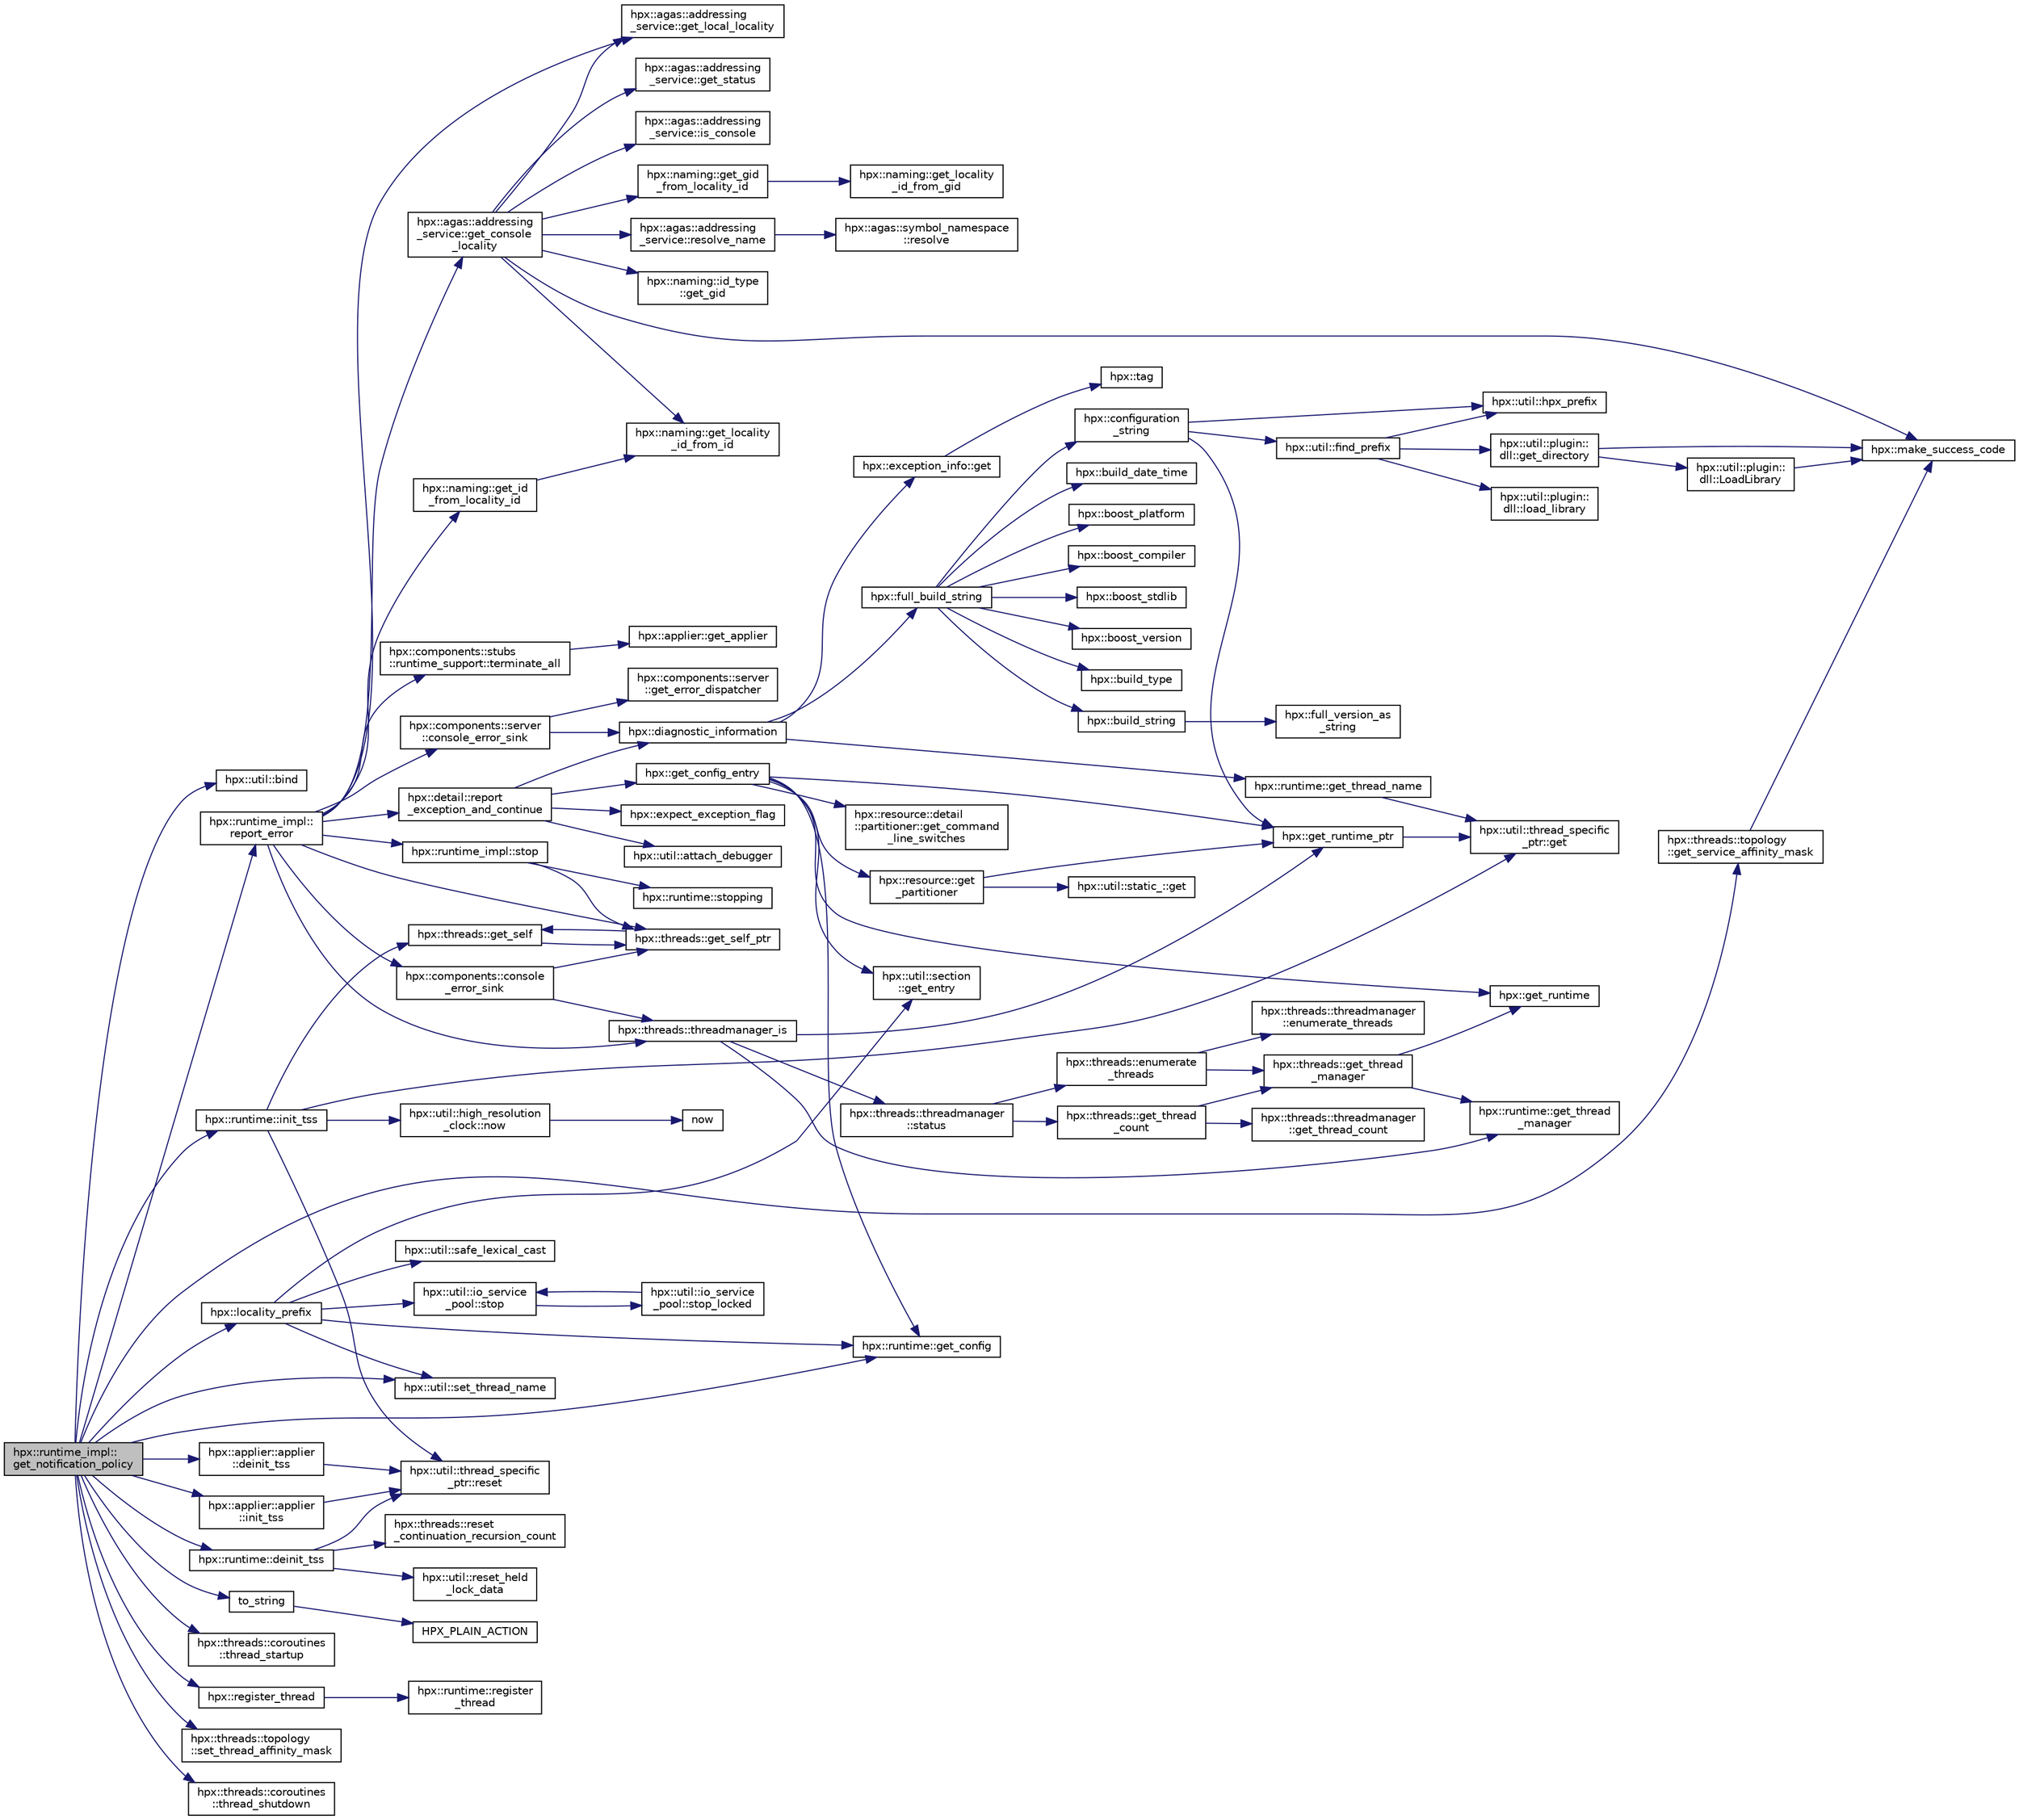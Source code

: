 digraph "hpx::runtime_impl::get_notification_policy"
{
  edge [fontname="Helvetica",fontsize="10",labelfontname="Helvetica",labelfontsize="10"];
  node [fontname="Helvetica",fontsize="10",shape=record];
  rankdir="LR";
  Node467 [label="hpx::runtime_impl::\lget_notification_policy",height=0.2,width=0.4,color="black", fillcolor="grey75", style="filled", fontcolor="black"];
  Node467 -> Node468 [color="midnightblue",fontsize="10",style="solid",fontname="Helvetica"];
  Node468 [label="hpx::util::bind",height=0.2,width=0.4,color="black", fillcolor="white", style="filled",URL="$df/dad/namespacehpx_1_1util.html#ad844caedf82a0173d6909d910c3e48c6"];
  Node467 -> Node469 [color="midnightblue",fontsize="10",style="solid",fontname="Helvetica"];
  Node469 [label="hpx::runtime::init_tss",height=0.2,width=0.4,color="black", fillcolor="white", style="filled",URL="$d0/d7b/classhpx_1_1runtime.html#a8aa04153394a34e9f75cf0a07a05ad27"];
  Node469 -> Node470 [color="midnightblue",fontsize="10",style="solid",fontname="Helvetica"];
  Node470 [label="hpx::threads::get_self",height=0.2,width=0.4,color="black", fillcolor="white", style="filled",URL="$d7/d28/namespacehpx_1_1threads.html#a07daf4d6d29233f20d66d41ab7b5b8e8"];
  Node470 -> Node471 [color="midnightblue",fontsize="10",style="solid",fontname="Helvetica"];
  Node471 [label="hpx::threads::get_self_ptr",height=0.2,width=0.4,color="black", fillcolor="white", style="filled",URL="$d7/d28/namespacehpx_1_1threads.html#a22877ae347ad884cde3a51397dad6c53"];
  Node471 -> Node470 [color="midnightblue",fontsize="10",style="solid",fontname="Helvetica"];
  Node469 -> Node472 [color="midnightblue",fontsize="10",style="solid",fontname="Helvetica"];
  Node472 [label="hpx::util::thread_specific\l_ptr::reset",height=0.2,width=0.4,color="black", fillcolor="white", style="filled",URL="$d4/d4c/structhpx_1_1util_1_1thread__specific__ptr.html#a39c7045b96ffecd7220745a72a89ea6e"];
  Node469 -> Node473 [color="midnightblue",fontsize="10",style="solid",fontname="Helvetica"];
  Node473 [label="hpx::util::thread_specific\l_ptr::get",height=0.2,width=0.4,color="black", fillcolor="white", style="filled",URL="$d4/d4c/structhpx_1_1util_1_1thread__specific__ptr.html#a3b27d8520710478aa41d1f74206bdba9"];
  Node469 -> Node474 [color="midnightblue",fontsize="10",style="solid",fontname="Helvetica"];
  Node474 [label="hpx::util::high_resolution\l_clock::now",height=0.2,width=0.4,color="black", fillcolor="white", style="filled",URL="$dd/d16/structhpx_1_1util_1_1high__resolution__clock.html#aaf1ff59c3ef8d3b70696fadb0a55842c"];
  Node474 -> Node475 [color="midnightblue",fontsize="10",style="solid",fontname="Helvetica"];
  Node475 [label="now",height=0.2,width=0.4,color="black", fillcolor="white", style="filled",URL="$de/db3/1d__stencil__1__omp_8cpp.html#a89e9667753dccfac455bd37a7a3a7b16"];
  Node467 -> Node476 [color="midnightblue",fontsize="10",style="solid",fontname="Helvetica"];
  Node476 [label="hpx::runtime_impl::\lreport_error",height=0.2,width=0.4,color="black", fillcolor="white", style="filled",URL="$dc/d80/classhpx_1_1runtime__impl.html#aabdaeb29966bd884e97f5fbca0ecae3d",tooltip="Report a non-recoverable error to the runtime system. "];
  Node476 -> Node471 [color="midnightblue",fontsize="10",style="solid",fontname="Helvetica"];
  Node476 -> Node477 [color="midnightblue",fontsize="10",style="solid",fontname="Helvetica"];
  Node477 [label="hpx::threads::threadmanager_is",height=0.2,width=0.4,color="black", fillcolor="white", style="filled",URL="$d7/d28/namespacehpx_1_1threads.html#a79ebd37a6bd090d20a14cc85df4b6f73"];
  Node477 -> Node478 [color="midnightblue",fontsize="10",style="solid",fontname="Helvetica"];
  Node478 [label="hpx::get_runtime_ptr",height=0.2,width=0.4,color="black", fillcolor="white", style="filled",URL="$d8/d83/namespacehpx.html#af29daf2bb3e01b4d6495a1742b6cce64"];
  Node478 -> Node473 [color="midnightblue",fontsize="10",style="solid",fontname="Helvetica"];
  Node477 -> Node479 [color="midnightblue",fontsize="10",style="solid",fontname="Helvetica"];
  Node479 [label="hpx::runtime::get_thread\l_manager",height=0.2,width=0.4,color="black", fillcolor="white", style="filled",URL="$d0/d7b/classhpx_1_1runtime.html#a865b12d57fcd44a8d3dda3e35414f563"];
  Node477 -> Node480 [color="midnightblue",fontsize="10",style="solid",fontname="Helvetica"];
  Node480 [label="hpx::threads::threadmanager\l::status",height=0.2,width=0.4,color="black", fillcolor="white", style="filled",URL="$d5/daa/classhpx_1_1threads_1_1threadmanager.html#ad356526186c9d3ebfd1677bea135141c",tooltip="Return whether the thread manager is still running This returns the \"minimal state\", i.e. the state of the least advanced thread pool. "];
  Node480 -> Node481 [color="midnightblue",fontsize="10",style="solid",fontname="Helvetica"];
  Node481 [label="hpx::threads::get_thread\l_count",height=0.2,width=0.4,color="black", fillcolor="white", style="filled",URL="$d7/d28/namespacehpx_1_1threads.html#ae2b675b9517381442c7201c041033680"];
  Node481 -> Node482 [color="midnightblue",fontsize="10",style="solid",fontname="Helvetica"];
  Node482 [label="hpx::threads::get_thread\l_manager",height=0.2,width=0.4,color="black", fillcolor="white", style="filled",URL="$d7/d28/namespacehpx_1_1threads.html#a076973c3a53beadde7d967e22c4f6cce"];
  Node482 -> Node483 [color="midnightblue",fontsize="10",style="solid",fontname="Helvetica"];
  Node483 [label="hpx::get_runtime",height=0.2,width=0.4,color="black", fillcolor="white", style="filled",URL="$d8/d83/namespacehpx.html#aef902cc6c7dd3b9fbadf34d1e850a070"];
  Node482 -> Node479 [color="midnightblue",fontsize="10",style="solid",fontname="Helvetica"];
  Node481 -> Node484 [color="midnightblue",fontsize="10",style="solid",fontname="Helvetica"];
  Node484 [label="hpx::threads::threadmanager\l::get_thread_count",height=0.2,width=0.4,color="black", fillcolor="white", style="filled",URL="$d5/daa/classhpx_1_1threads_1_1threadmanager.html#a99c0004e6ed0e91a033720b7f52ab5b8",tooltip="return the number of HPX-threads with the given state "];
  Node480 -> Node485 [color="midnightblue",fontsize="10",style="solid",fontname="Helvetica"];
  Node485 [label="hpx::threads::enumerate\l_threads",height=0.2,width=0.4,color="black", fillcolor="white", style="filled",URL="$d7/d28/namespacehpx_1_1threads.html#a5dd2cea272f81a19d4f61470851a29cf"];
  Node485 -> Node482 [color="midnightblue",fontsize="10",style="solid",fontname="Helvetica"];
  Node485 -> Node486 [color="midnightblue",fontsize="10",style="solid",fontname="Helvetica"];
  Node486 [label="hpx::threads::threadmanager\l::enumerate_threads",height=0.2,width=0.4,color="black", fillcolor="white", style="filled",URL="$d5/daa/classhpx_1_1threads_1_1threadmanager.html#a8cdd7f11e2411b7943e10fb628aab40a"];
  Node476 -> Node487 [color="midnightblue",fontsize="10",style="solid",fontname="Helvetica"];
  Node487 [label="hpx::detail::report\l_exception_and_continue",height=0.2,width=0.4,color="black", fillcolor="white", style="filled",URL="$d5/dbe/namespacehpx_1_1detail.html#a4583e4f931e3f1cbdfaf65d36a6bbde3"];
  Node487 -> Node488 [color="midnightblue",fontsize="10",style="solid",fontname="Helvetica"];
  Node488 [label="hpx::expect_exception_flag",height=0.2,width=0.4,color="black", fillcolor="white", style="filled",URL="$d8/d83/namespacehpx.html#ab67c753a0a830fd90332e88a18377f90"];
  Node487 -> Node489 [color="midnightblue",fontsize="10",style="solid",fontname="Helvetica"];
  Node489 [label="hpx::get_config_entry",height=0.2,width=0.4,color="black", fillcolor="white", style="filled",URL="$d8/d83/namespacehpx.html#a097240e6744bc8905f708932da401835",tooltip="Retrieve the string value of a configuration entry given by key. "];
  Node489 -> Node478 [color="midnightblue",fontsize="10",style="solid",fontname="Helvetica"];
  Node489 -> Node483 [color="midnightblue",fontsize="10",style="solid",fontname="Helvetica"];
  Node489 -> Node490 [color="midnightblue",fontsize="10",style="solid",fontname="Helvetica"];
  Node490 [label="hpx::runtime::get_config",height=0.2,width=0.4,color="black", fillcolor="white", style="filled",URL="$d0/d7b/classhpx_1_1runtime.html#a0bfe0241e54b1fe1dd4ec181d944de43",tooltip="access configuration information "];
  Node489 -> Node491 [color="midnightblue",fontsize="10",style="solid",fontname="Helvetica"];
  Node491 [label="hpx::util::section\l::get_entry",height=0.2,width=0.4,color="black", fillcolor="white", style="filled",URL="$dd/de4/classhpx_1_1util_1_1section.html#a02ac2ca2a4490347405dec03df46af88"];
  Node489 -> Node492 [color="midnightblue",fontsize="10",style="solid",fontname="Helvetica"];
  Node492 [label="hpx::resource::get\l_partitioner",height=0.2,width=0.4,color="black", fillcolor="white", style="filled",URL="$dd/da5/namespacehpx_1_1resource.html#af91354c369d9a22a00581d6b6da7d0ee"];
  Node492 -> Node493 [color="midnightblue",fontsize="10",style="solid",fontname="Helvetica"];
  Node493 [label="hpx::util::static_::get",height=0.2,width=0.4,color="black", fillcolor="white", style="filled",URL="$d3/dbb/structhpx_1_1util_1_1static__.html#a2967c633948a3bf17a3b5405ef5a8318"];
  Node492 -> Node478 [color="midnightblue",fontsize="10",style="solid",fontname="Helvetica"];
  Node489 -> Node494 [color="midnightblue",fontsize="10",style="solid",fontname="Helvetica"];
  Node494 [label="hpx::resource::detail\l::partitioner::get_command\l_line_switches",height=0.2,width=0.4,color="black", fillcolor="white", style="filled",URL="$d0/dab/classhpx_1_1resource_1_1detail_1_1partitioner.html#a16fe01dd59b2c89bd556788b5713522e"];
  Node487 -> Node495 [color="midnightblue",fontsize="10",style="solid",fontname="Helvetica"];
  Node495 [label="hpx::util::attach_debugger",height=0.2,width=0.4,color="black", fillcolor="white", style="filled",URL="$df/dad/namespacehpx_1_1util.html#a4d53a5f5c04d022a87d71b19af5d14f3"];
  Node487 -> Node496 [color="midnightblue",fontsize="10",style="solid",fontname="Helvetica"];
  Node496 [label="hpx::diagnostic_information",height=0.2,width=0.4,color="black", fillcolor="white", style="filled",URL="$d8/d83/namespacehpx.html#af59d165ab289edc23121bae716d73b81",tooltip="Extract the diagnostic information embedded in the given exception and return a string holding a form..."];
  Node496 -> Node497 [color="midnightblue",fontsize="10",style="solid",fontname="Helvetica"];
  Node497 [label="hpx::exception_info::get",height=0.2,width=0.4,color="black", fillcolor="white", style="filled",URL="$d9/dd9/classhpx_1_1exception__info.html#a5185a3dd356feafdff056cc4004d15b4"];
  Node497 -> Node498 [color="midnightblue",fontsize="10",style="solid",fontname="Helvetica"];
  Node498 [label="hpx::tag",height=0.2,width=0.4,color="black", fillcolor="white", style="filled",URL="$d8/d83/namespacehpx.html#ab8a2c6d15512607b77dc35c2cbffbd24"];
  Node496 -> Node499 [color="midnightblue",fontsize="10",style="solid",fontname="Helvetica"];
  Node499 [label="hpx::runtime::get_thread_name",height=0.2,width=0.4,color="black", fillcolor="white", style="filled",URL="$d0/d7b/classhpx_1_1runtime.html#adeb6fca03ce5ab9019872891481aa31f",tooltip="Return the name of the calling thread. "];
  Node499 -> Node473 [color="midnightblue",fontsize="10",style="solid",fontname="Helvetica"];
  Node496 -> Node500 [color="midnightblue",fontsize="10",style="solid",fontname="Helvetica"];
  Node500 [label="hpx::full_build_string",height=0.2,width=0.4,color="black", fillcolor="white", style="filled",URL="$d8/d83/namespacehpx.html#a6356ac723faa377908f86f070bd8af50"];
  Node500 -> Node501 [color="midnightblue",fontsize="10",style="solid",fontname="Helvetica"];
  Node501 [label="hpx::configuration\l_string",height=0.2,width=0.4,color="black", fillcolor="white", style="filled",URL="$d8/d83/namespacehpx.html#a314bf4bb346f74f65dbeda6dd5c5c82f"];
  Node501 -> Node478 [color="midnightblue",fontsize="10",style="solid",fontname="Helvetica"];
  Node501 -> Node502 [color="midnightblue",fontsize="10",style="solid",fontname="Helvetica"];
  Node502 [label="hpx::util::hpx_prefix",height=0.2,width=0.4,color="black", fillcolor="white", style="filled",URL="$df/dad/namespacehpx_1_1util.html#aab21c18980f75f3cc7bd7b755bdbdc6b"];
  Node501 -> Node503 [color="midnightblue",fontsize="10",style="solid",fontname="Helvetica"];
  Node503 [label="hpx::util::find_prefix",height=0.2,width=0.4,color="black", fillcolor="white", style="filled",URL="$df/dad/namespacehpx_1_1util.html#a79cab38371db8f11ae36b86fce3cab5c"];
  Node503 -> Node504 [color="midnightblue",fontsize="10",style="solid",fontname="Helvetica"];
  Node504 [label="hpx::util::plugin::\ldll::load_library",height=0.2,width=0.4,color="black", fillcolor="white", style="filled",URL="$d0/dc3/classhpx_1_1util_1_1plugin_1_1dll.html#a38f20564e139edb102c6700703d2fa4f"];
  Node503 -> Node502 [color="midnightblue",fontsize="10",style="solid",fontname="Helvetica"];
  Node503 -> Node505 [color="midnightblue",fontsize="10",style="solid",fontname="Helvetica"];
  Node505 [label="hpx::util::plugin::\ldll::get_directory",height=0.2,width=0.4,color="black", fillcolor="white", style="filled",URL="$d0/dc3/classhpx_1_1util_1_1plugin_1_1dll.html#a4008f67f9ed808f4edd267ba01e3bbd5"];
  Node505 -> Node506 [color="midnightblue",fontsize="10",style="solid",fontname="Helvetica"];
  Node506 [label="hpx::util::plugin::\ldll::LoadLibrary",height=0.2,width=0.4,color="black", fillcolor="white", style="filled",URL="$d0/dc3/classhpx_1_1util_1_1plugin_1_1dll.html#a7f2cf014cade358a70fa428a998c3cd1"];
  Node506 -> Node507 [color="midnightblue",fontsize="10",style="solid",fontname="Helvetica"];
  Node507 [label="hpx::make_success_code",height=0.2,width=0.4,color="black", fillcolor="white", style="filled",URL="$d8/d83/namespacehpx.html#a0e8512a8f49e2a6c8185061181419d8f",tooltip="Returns error_code(hpx::success, \"success\", mode). "];
  Node505 -> Node507 [color="midnightblue",fontsize="10",style="solid",fontname="Helvetica"];
  Node500 -> Node508 [color="midnightblue",fontsize="10",style="solid",fontname="Helvetica"];
  Node508 [label="hpx::build_string",height=0.2,width=0.4,color="black", fillcolor="white", style="filled",URL="$d8/d83/namespacehpx.html#adc82209c87d55433ff5604a6fb19ca66"];
  Node508 -> Node509 [color="midnightblue",fontsize="10",style="solid",fontname="Helvetica"];
  Node509 [label="hpx::full_version_as\l_string",height=0.2,width=0.4,color="black", fillcolor="white", style="filled",URL="$d8/d83/namespacehpx.html#a0f891c85c7320001d235de4e5aba5fc3"];
  Node500 -> Node510 [color="midnightblue",fontsize="10",style="solid",fontname="Helvetica"];
  Node510 [label="hpx::boost_version",height=0.2,width=0.4,color="black", fillcolor="white", style="filled",URL="$d8/d83/namespacehpx.html#ab474bf184fe10b2f332fc14bd65c3dae"];
  Node500 -> Node511 [color="midnightblue",fontsize="10",style="solid",fontname="Helvetica"];
  Node511 [label="hpx::build_type",height=0.2,width=0.4,color="black", fillcolor="white", style="filled",URL="$d8/d83/namespacehpx.html#af7c29c62225ed585c36fbc9be38fffc0"];
  Node500 -> Node512 [color="midnightblue",fontsize="10",style="solid",fontname="Helvetica"];
  Node512 [label="hpx::build_date_time",height=0.2,width=0.4,color="black", fillcolor="white", style="filled",URL="$d8/d83/namespacehpx.html#abd3055ab7d4d58175fd6ac1512cdceec"];
  Node500 -> Node513 [color="midnightblue",fontsize="10",style="solid",fontname="Helvetica"];
  Node513 [label="hpx::boost_platform",height=0.2,width=0.4,color="black", fillcolor="white", style="filled",URL="$d8/d83/namespacehpx.html#aa1a48fe103a0bee246d73f3154523a41"];
  Node500 -> Node514 [color="midnightblue",fontsize="10",style="solid",fontname="Helvetica"];
  Node514 [label="hpx::boost_compiler",height=0.2,width=0.4,color="black", fillcolor="white", style="filled",URL="$d8/d83/namespacehpx.html#a110962f40d87fc05942376350a09ce84"];
  Node500 -> Node515 [color="midnightblue",fontsize="10",style="solid",fontname="Helvetica"];
  Node515 [label="hpx::boost_stdlib",height=0.2,width=0.4,color="black", fillcolor="white", style="filled",URL="$d8/d83/namespacehpx.html#ad9c2b7309f491f001945f8633b99a538"];
  Node476 -> Node516 [color="midnightblue",fontsize="10",style="solid",fontname="Helvetica"];
  Node516 [label="hpx::runtime_impl::stop",height=0.2,width=0.4,color="black", fillcolor="white", style="filled",URL="$dc/d80/classhpx_1_1runtime__impl.html#ade07d0e41b902f6db94049b46f97091f",tooltip="Initiate termination of the runtime system. "];
  Node516 -> Node517 [color="midnightblue",fontsize="10",style="solid",fontname="Helvetica"];
  Node517 [label="hpx::runtime::stopping",height=0.2,width=0.4,color="black", fillcolor="white", style="filled",URL="$d0/d7b/classhpx_1_1runtime.html#a4ec6e63556e4543fc1a2a8b6f0de49d0",tooltip="Call all registered on_exit functions. "];
  Node516 -> Node471 [color="midnightblue",fontsize="10",style="solid",fontname="Helvetica"];
  Node476 -> Node518 [color="midnightblue",fontsize="10",style="solid",fontname="Helvetica"];
  Node518 [label="hpx::components::server\l::console_error_sink",height=0.2,width=0.4,color="black", fillcolor="white", style="filled",URL="$d2/da2/namespacehpx_1_1components_1_1server.html#a690e445bd980a7ec4040fbba96dbfa61"];
  Node518 -> Node519 [color="midnightblue",fontsize="10",style="solid",fontname="Helvetica"];
  Node519 [label="hpx::components::server\l::get_error_dispatcher",height=0.2,width=0.4,color="black", fillcolor="white", style="filled",URL="$d2/da2/namespacehpx_1_1components_1_1server.html#a99dc95479cd2a39ff7adb6ec6ff6fbfb"];
  Node518 -> Node496 [color="midnightblue",fontsize="10",style="solid",fontname="Helvetica"];
  Node476 -> Node520 [color="midnightblue",fontsize="10",style="solid",fontname="Helvetica"];
  Node520 [label="hpx::agas::addressing\l_service::get_console\l_locality",height=0.2,width=0.4,color="black", fillcolor="white", style="filled",URL="$db/d58/structhpx_1_1agas_1_1addressing__service.html#aae7aeb51157efaed2271de8e0b49e917",tooltip="Get locality locality_id of the console locality. "];
  Node520 -> Node521 [color="midnightblue",fontsize="10",style="solid",fontname="Helvetica"];
  Node521 [label="hpx::agas::addressing\l_service::get_status",height=0.2,width=0.4,color="black", fillcolor="white", style="filled",URL="$db/d58/structhpx_1_1agas_1_1addressing__service.html#a4d0305db2b63435b0418e4603b70533d"];
  Node520 -> Node507 [color="midnightblue",fontsize="10",style="solid",fontname="Helvetica"];
  Node520 -> Node522 [color="midnightblue",fontsize="10",style="solid",fontname="Helvetica"];
  Node522 [label="hpx::agas::addressing\l_service::is_console",height=0.2,width=0.4,color="black", fillcolor="white", style="filled",URL="$db/d58/structhpx_1_1agas_1_1addressing__service.html#aab78f53372b45edb3de49e2030af215b",tooltip="Returns whether this addressing_service represents the console locality. "];
  Node520 -> Node523 [color="midnightblue",fontsize="10",style="solid",fontname="Helvetica"];
  Node523 [label="hpx::agas::addressing\l_service::get_local_locality",height=0.2,width=0.4,color="black", fillcolor="white", style="filled",URL="$db/d58/structhpx_1_1agas_1_1addressing__service.html#ab52c19a37c2a7a006c6c15f90ad0539c"];
  Node520 -> Node524 [color="midnightblue",fontsize="10",style="solid",fontname="Helvetica"];
  Node524 [label="hpx::naming::get_gid\l_from_locality_id",height=0.2,width=0.4,color="black", fillcolor="white", style="filled",URL="$d4/dc9/namespacehpx_1_1naming.html#ae50a3ecdb5854b6a25a556ebc9830541"];
  Node524 -> Node525 [color="midnightblue",fontsize="10",style="solid",fontname="Helvetica"];
  Node525 [label="hpx::naming::get_locality\l_id_from_gid",height=0.2,width=0.4,color="black", fillcolor="white", style="filled",URL="$d4/dc9/namespacehpx_1_1naming.html#a7fd43037784560bd04fda9b49e33529f"];
  Node520 -> Node526 [color="midnightblue",fontsize="10",style="solid",fontname="Helvetica"];
  Node526 [label="hpx::agas::addressing\l_service::resolve_name",height=0.2,width=0.4,color="black", fillcolor="white", style="filled",URL="$db/d58/structhpx_1_1agas_1_1addressing__service.html#a958dcde257f99d445f7d9cafa6d55fbe"];
  Node526 -> Node527 [color="midnightblue",fontsize="10",style="solid",fontname="Helvetica"];
  Node527 [label="hpx::agas::symbol_namespace\l::resolve",height=0.2,width=0.4,color="black", fillcolor="white", style="filled",URL="$dd/d5e/structhpx_1_1agas_1_1symbol__namespace.html#a6e3738ab07d37cf31822ab6044e856e8"];
  Node520 -> Node528 [color="midnightblue",fontsize="10",style="solid",fontname="Helvetica"];
  Node528 [label="hpx::naming::get_locality\l_id_from_id",height=0.2,width=0.4,color="black", fillcolor="white", style="filled",URL="$d4/dc9/namespacehpx_1_1naming.html#af568527a84c2ea192f494afa8a236e8c"];
  Node520 -> Node529 [color="midnightblue",fontsize="10",style="solid",fontname="Helvetica"];
  Node529 [label="hpx::naming::id_type\l::get_gid",height=0.2,width=0.4,color="black", fillcolor="white", style="filled",URL="$db/dee/structhpx_1_1naming_1_1id__type.html#a0375af42ca6b0ff79e627d91bfae571b"];
  Node476 -> Node523 [color="midnightblue",fontsize="10",style="solid",fontname="Helvetica"];
  Node476 -> Node530 [color="midnightblue",fontsize="10",style="solid",fontname="Helvetica"];
  Node530 [label="hpx::components::console\l_error_sink",height=0.2,width=0.4,color="black", fillcolor="white", style="filled",URL="$d5/d76/namespacehpx_1_1components.html#a8e8b3cd26fda321c86bca13be5b40383"];
  Node530 -> Node477 [color="midnightblue",fontsize="10",style="solid",fontname="Helvetica"];
  Node530 -> Node471 [color="midnightblue",fontsize="10",style="solid",fontname="Helvetica"];
  Node476 -> Node531 [color="midnightblue",fontsize="10",style="solid",fontname="Helvetica"];
  Node531 [label="hpx::components::stubs\l::runtime_support::terminate_all",height=0.2,width=0.4,color="black", fillcolor="white", style="filled",URL="$da/d36/structhpx_1_1components_1_1stubs_1_1runtime__support.html#a9d8a134841d7939fcccb160b377abb42"];
  Node531 -> Node532 [color="midnightblue",fontsize="10",style="solid",fontname="Helvetica"];
  Node532 [label="hpx::applier::get_applier",height=0.2,width=0.4,color="black", fillcolor="white", style="filled",URL="$d8/dcb/namespacehpx_1_1applier.html#aba1147ab54a476403b37f20a39b1e239"];
  Node476 -> Node533 [color="midnightblue",fontsize="10",style="solid",fontname="Helvetica"];
  Node533 [label="hpx::naming::get_id\l_from_locality_id",height=0.2,width=0.4,color="black", fillcolor="white", style="filled",URL="$d4/dc9/namespacehpx_1_1naming.html#a70eba20e5dbbfcb7b61f3302a27fd2ea"];
  Node533 -> Node528 [color="midnightblue",fontsize="10",style="solid",fontname="Helvetica"];
  Node467 -> Node534 [color="midnightblue",fontsize="10",style="solid",fontname="Helvetica"];
  Node534 [label="hpx::locality_prefix",height=0.2,width=0.4,color="black", fillcolor="white", style="filled",URL="$d8/d83/namespacehpx.html#ab4fd45e3ad18628b8eb4c41cab914ae3"];
  Node534 -> Node491 [color="midnightblue",fontsize="10",style="solid",fontname="Helvetica"];
  Node534 -> Node535 [color="midnightblue",fontsize="10",style="solid",fontname="Helvetica"];
  Node535 [label="hpx::util::safe_lexical_cast",height=0.2,width=0.4,color="black", fillcolor="white", style="filled",URL="$df/dad/namespacehpx_1_1util.html#aca0372e368b829ebac21ebfb2f50a82b"];
  Node534 -> Node490 [color="midnightblue",fontsize="10",style="solid",fontname="Helvetica"];
  Node534 -> Node536 [color="midnightblue",fontsize="10",style="solid",fontname="Helvetica"];
  Node536 [label="hpx::util::set_thread_name",height=0.2,width=0.4,color="black", fillcolor="white", style="filled",URL="$df/dad/namespacehpx_1_1util.html#ae0c76dfbb0996d93545fff1bccedd8ba"];
  Node534 -> Node537 [color="midnightblue",fontsize="10",style="solid",fontname="Helvetica"];
  Node537 [label="hpx::util::io_service\l_pool::stop",height=0.2,width=0.4,color="black", fillcolor="white", style="filled",URL="$db/d19/classhpx_1_1util_1_1io__service__pool.html#ad01d51199d15e6ccdcac40eca4881c63",tooltip="Stop all io_service objects in the pool. "];
  Node537 -> Node538 [color="midnightblue",fontsize="10",style="solid",fontname="Helvetica"];
  Node538 [label="hpx::util::io_service\l_pool::stop_locked",height=0.2,width=0.4,color="black", fillcolor="white", style="filled",URL="$db/d19/classhpx_1_1util_1_1io__service__pool.html#ae8be3e5729401e310e0990dd1a590093"];
  Node538 -> Node537 [color="midnightblue",fontsize="10",style="solid",fontname="Helvetica"];
  Node467 -> Node490 [color="midnightblue",fontsize="10",style="solid",fontname="Helvetica"];
  Node467 -> Node539 [color="midnightblue",fontsize="10",style="solid",fontname="Helvetica"];
  Node539 [label="hpx::applier::applier\l::init_tss",height=0.2,width=0.4,color="black", fillcolor="white", style="filled",URL="$da/dcb/classhpx_1_1applier_1_1applier.html#a8adb1442037f9539fe1805d7a17ad7a7"];
  Node539 -> Node472 [color="midnightblue",fontsize="10",style="solid",fontname="Helvetica"];
  Node467 -> Node540 [color="midnightblue",fontsize="10",style="solid",fontname="Helvetica"];
  Node540 [label="to_string",height=0.2,width=0.4,color="black", fillcolor="white", style="filled",URL="$d4/d2c/make__continuation__1615_8cpp.html#acbdae3e81403e1ffc527c18dc1cd51dd"];
  Node540 -> Node541 [color="midnightblue",fontsize="10",style="solid",fontname="Helvetica"];
  Node541 [label="HPX_PLAIN_ACTION",height=0.2,width=0.4,color="black", fillcolor="white", style="filled",URL="$d4/d2c/make__continuation__1615_8cpp.html#a8b2f8a7c58b490fcb1260f36bac46541"];
  Node467 -> Node542 [color="midnightblue",fontsize="10",style="solid",fontname="Helvetica"];
  Node542 [label="hpx::threads::coroutines\l::thread_startup",height=0.2,width=0.4,color="black", fillcolor="white", style="filled",URL="$d5/d27/namespacehpx_1_1threads_1_1coroutines.html#adfbd93a926045a47ea344257d8cc3a5e"];
  Node467 -> Node536 [color="midnightblue",fontsize="10",style="solid",fontname="Helvetica"];
  Node467 -> Node543 [color="midnightblue",fontsize="10",style="solid",fontname="Helvetica"];
  Node543 [label="hpx::register_thread",height=0.2,width=0.4,color="black", fillcolor="white", style="filled",URL="$d8/d83/namespacehpx.html#a0bdf7871dfff58e68ae5eab9af23f2aa"];
  Node543 -> Node544 [color="midnightblue",fontsize="10",style="solid",fontname="Helvetica"];
  Node544 [label="hpx::runtime::register\l_thread",height=0.2,width=0.4,color="black", fillcolor="white", style="filled",URL="$d0/d7b/classhpx_1_1runtime.html#a7d70f896b57248c228b504e9062f043c",tooltip="Register an external OS-thread with HPX. "];
  Node467 -> Node545 [color="midnightblue",fontsize="10",style="solid",fontname="Helvetica"];
  Node545 [label="hpx::threads::topology\l::set_thread_affinity_mask",height=0.2,width=0.4,color="black", fillcolor="white", style="filled",URL="$d5/daf/structhpx_1_1threads_1_1topology.html#a42b784e52c610fa3c7998f2b41396f04",tooltip="Use the given bit mask to set the affinity of the given thread. Each set bit corresponds to a process..."];
  Node467 -> Node546 [color="midnightblue",fontsize="10",style="solid",fontname="Helvetica"];
  Node546 [label="hpx::threads::topology\l::get_service_affinity_mask",height=0.2,width=0.4,color="black", fillcolor="white", style="filled",URL="$d5/daf/structhpx_1_1threads_1_1topology.html#a9f0786c5c16ca3dac8d5555451ebf793",tooltip="Return a bit mask where each set bit corresponds to a processing unit available to the service thread..."];
  Node546 -> Node507 [color="midnightblue",fontsize="10",style="solid",fontname="Helvetica"];
  Node467 -> Node547 [color="midnightblue",fontsize="10",style="solid",fontname="Helvetica"];
  Node547 [label="hpx::threads::coroutines\l::thread_shutdown",height=0.2,width=0.4,color="black", fillcolor="white", style="filled",URL="$d5/d27/namespacehpx_1_1threads_1_1coroutines.html#a51c465808e5fead4ec6d493882aff56d"];
  Node467 -> Node548 [color="midnightblue",fontsize="10",style="solid",fontname="Helvetica"];
  Node548 [label="hpx::applier::applier\l::deinit_tss",height=0.2,width=0.4,color="black", fillcolor="white", style="filled",URL="$da/dcb/classhpx_1_1applier_1_1applier.html#ac54553691d7970b86621797d7df07409"];
  Node548 -> Node472 [color="midnightblue",fontsize="10",style="solid",fontname="Helvetica"];
  Node467 -> Node549 [color="midnightblue",fontsize="10",style="solid",fontname="Helvetica"];
  Node549 [label="hpx::runtime::deinit_tss",height=0.2,width=0.4,color="black", fillcolor="white", style="filled",URL="$d0/d7b/classhpx_1_1runtime.html#a4781e21025b0f41443fbe43bc4a8b8ab"];
  Node549 -> Node472 [color="midnightblue",fontsize="10",style="solid",fontname="Helvetica"];
  Node549 -> Node550 [color="midnightblue",fontsize="10",style="solid",fontname="Helvetica"];
  Node550 [label="hpx::util::reset_held\l_lock_data",height=0.2,width=0.4,color="black", fillcolor="white", style="filled",URL="$df/dad/namespacehpx_1_1util.html#aadddd90ef44b874f4376e293977d5596"];
  Node549 -> Node551 [color="midnightblue",fontsize="10",style="solid",fontname="Helvetica"];
  Node551 [label="hpx::threads::reset\l_continuation_recursion_count",height=0.2,width=0.4,color="black", fillcolor="white", style="filled",URL="$d7/d28/namespacehpx_1_1threads.html#a1cd179f367807881ac9b7d690cbcc7bd"];
}
